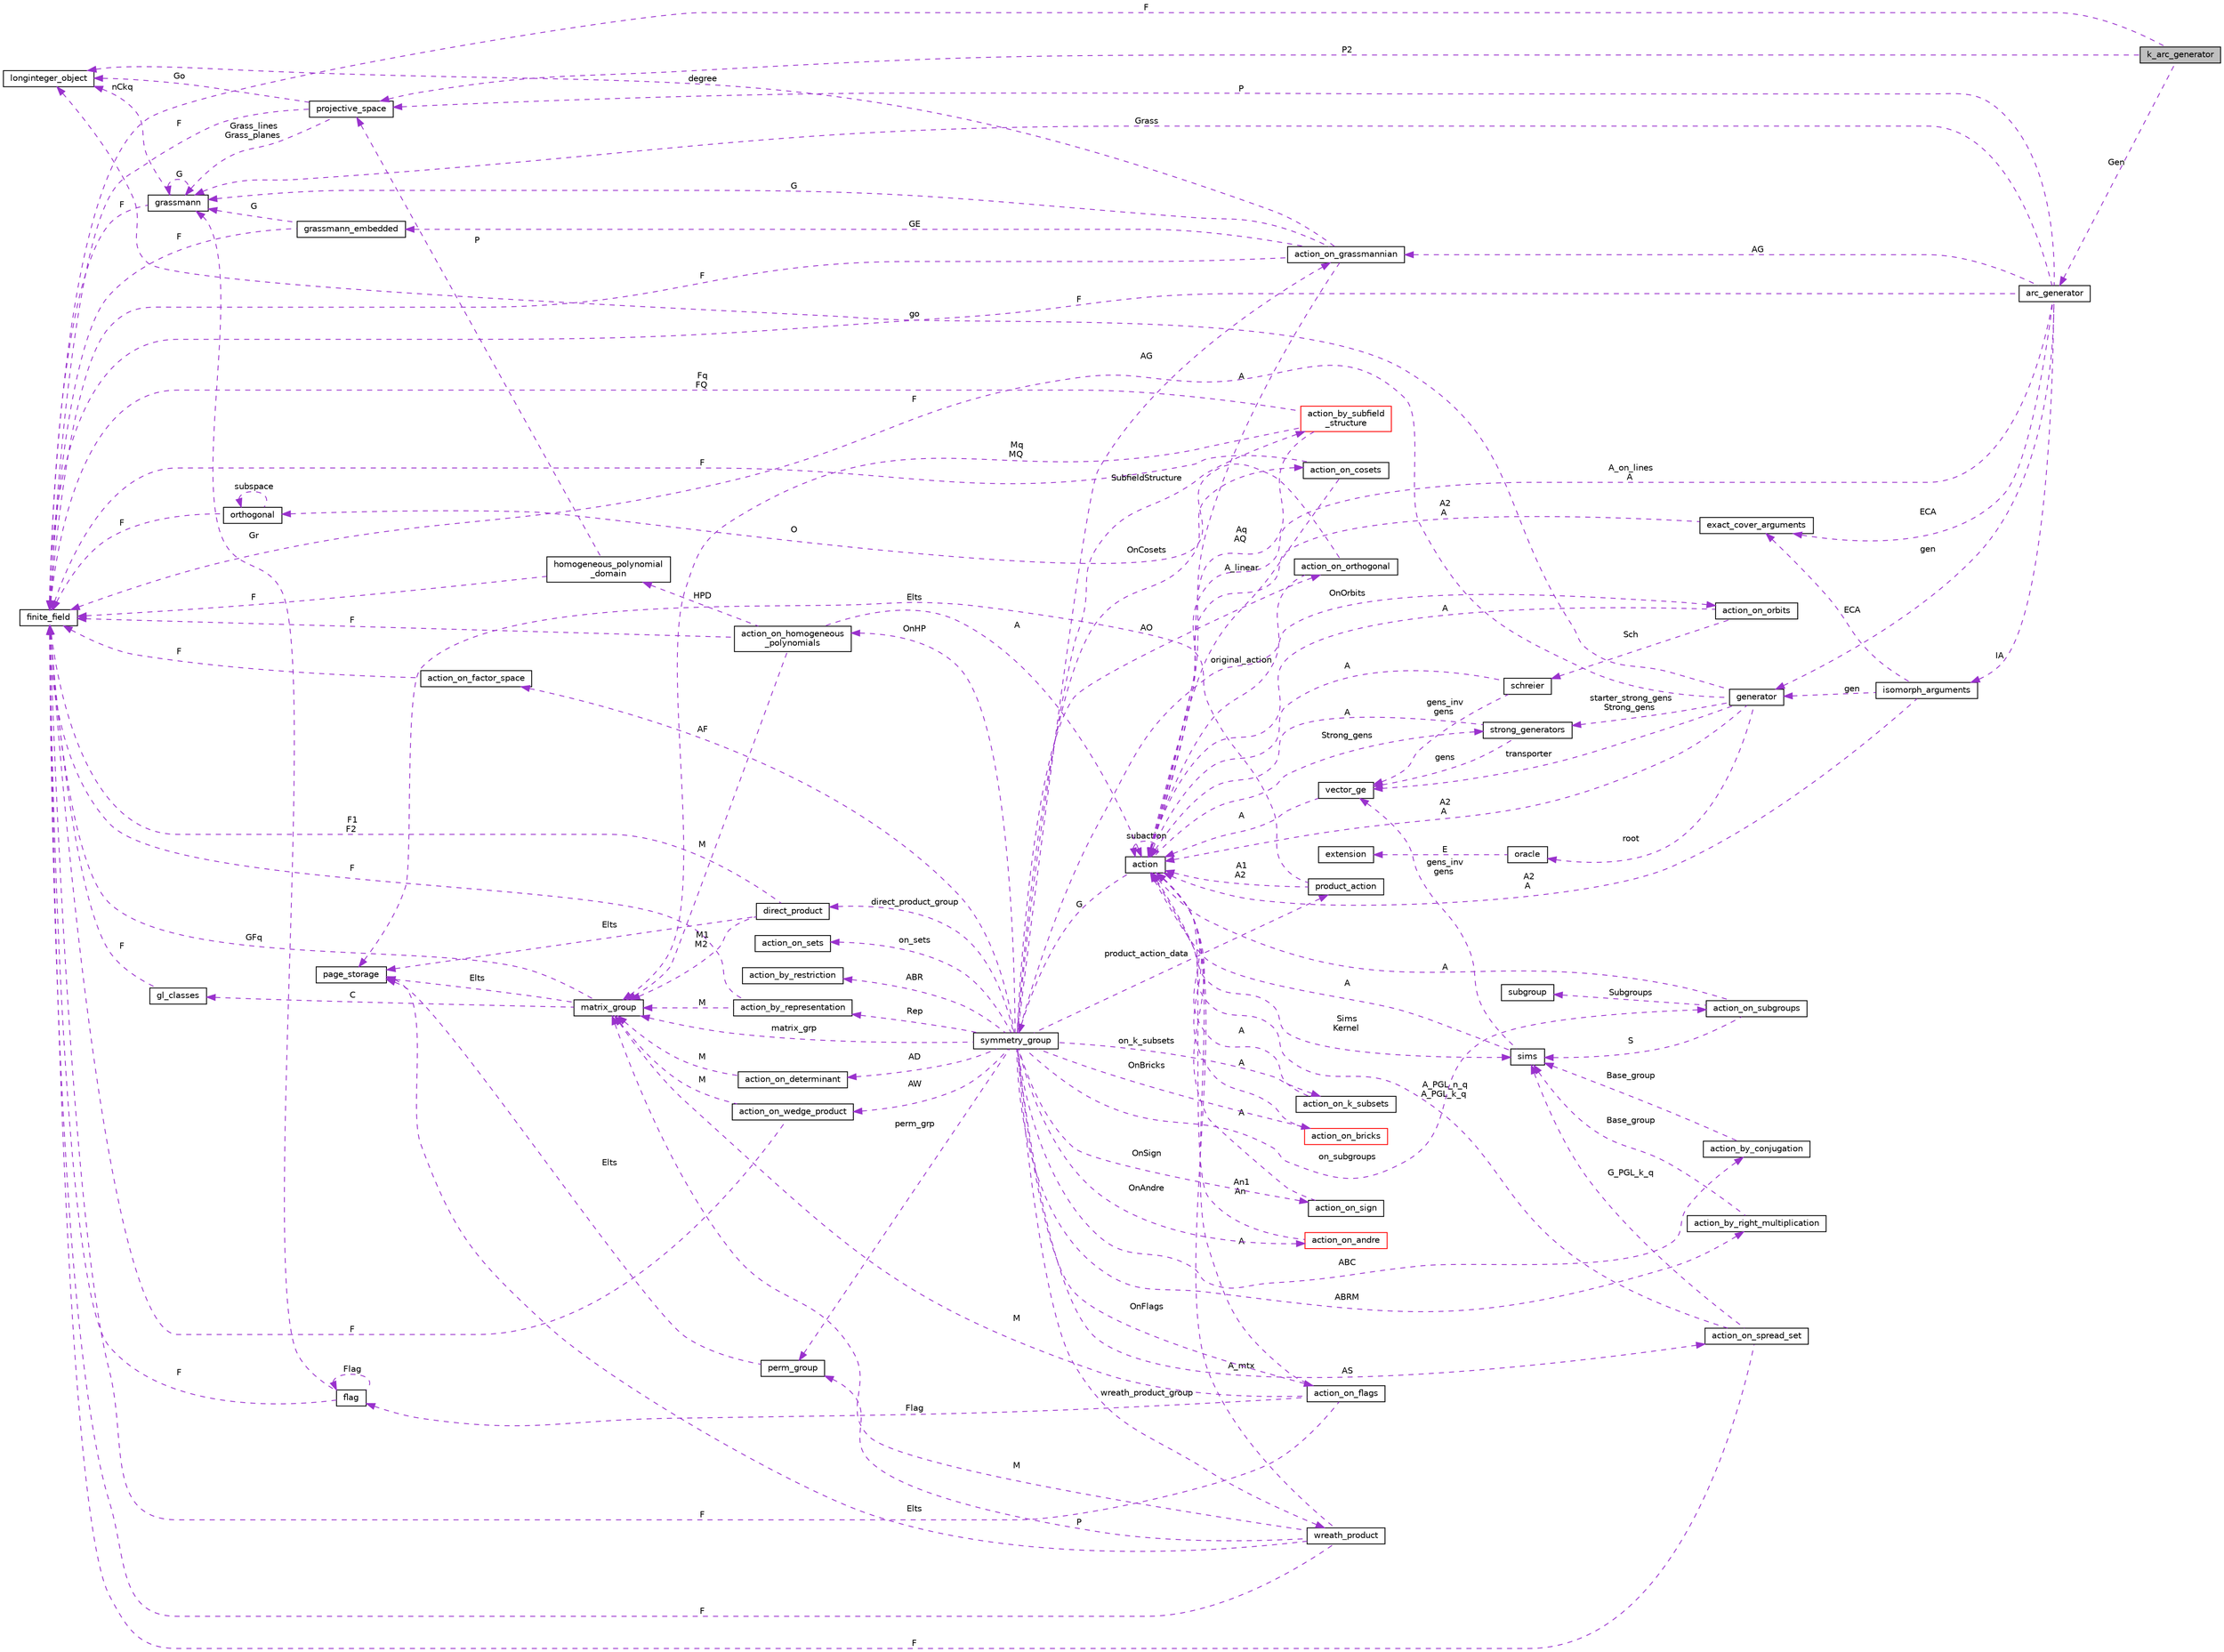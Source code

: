 digraph "k_arc_generator"
{
  edge [fontname="Helvetica",fontsize="10",labelfontname="Helvetica",labelfontsize="10"];
  node [fontname="Helvetica",fontsize="10",shape=record];
  rankdir="LR";
  Node1 [label="k_arc_generator",height=0.2,width=0.4,color="black", fillcolor="grey75", style="filled", fontcolor="black"];
  Node2 -> Node1 [dir="back",color="darkorchid3",fontsize="10",style="dashed",label=" P2" ,fontname="Helvetica"];
  Node2 [label="projective_space",height=0.2,width=0.4,color="black", fillcolor="white", style="filled",URL="$d2/d17/classprojective__space.html"];
  Node3 -> Node2 [dir="back",color="darkorchid3",fontsize="10",style="dashed",label=" Go" ,fontname="Helvetica"];
  Node3 [label="longinteger_object",height=0.2,width=0.4,color="black", fillcolor="white", style="filled",URL="$dd/d7e/classlonginteger__object.html"];
  Node4 -> Node2 [dir="back",color="darkorchid3",fontsize="10",style="dashed",label=" F" ,fontname="Helvetica"];
  Node4 [label="finite_field",height=0.2,width=0.4,color="black", fillcolor="white", style="filled",URL="$df/d5a/classfinite__field.html"];
  Node5 -> Node2 [dir="back",color="darkorchid3",fontsize="10",style="dashed",label=" Grass_lines\nGrass_planes" ,fontname="Helvetica"];
  Node5 [label="grassmann",height=0.2,width=0.4,color="black", fillcolor="white", style="filled",URL="$df/d02/classgrassmann.html"];
  Node3 -> Node5 [dir="back",color="darkorchid3",fontsize="10",style="dashed",label=" nCkq" ,fontname="Helvetica"];
  Node5 -> Node5 [dir="back",color="darkorchid3",fontsize="10",style="dashed",label=" G" ,fontname="Helvetica"];
  Node4 -> Node5 [dir="back",color="darkorchid3",fontsize="10",style="dashed",label=" F" ,fontname="Helvetica"];
  Node6 -> Node1 [dir="back",color="darkorchid3",fontsize="10",style="dashed",label=" Gen" ,fontname="Helvetica"];
  Node6 [label="arc_generator",height=0.2,width=0.4,color="black", fillcolor="white", style="filled",URL="$d4/d21/classarc__generator.html"];
  Node7 -> Node6 [dir="back",color="darkorchid3",fontsize="10",style="dashed",label=" gen" ,fontname="Helvetica"];
  Node7 [label="generator",height=0.2,width=0.4,color="black", fillcolor="white", style="filled",URL="$d7/d73/classgenerator.html"];
  Node3 -> Node7 [dir="back",color="darkorchid3",fontsize="10",style="dashed",label=" go" ,fontname="Helvetica"];
  Node8 -> Node7 [dir="back",color="darkorchid3",fontsize="10",style="dashed",label=" A2\nA" ,fontname="Helvetica"];
  Node8 [label="action",height=0.2,width=0.4,color="black", fillcolor="white", style="filled",URL="$d2/d86/classaction.html"];
  Node9 -> Node8 [dir="back",color="darkorchid3",fontsize="10",style="dashed",label=" G" ,fontname="Helvetica"];
  Node9 [label="symmetry_group",height=0.2,width=0.4,color="black", fillcolor="white", style="filled",URL="$dd/d3b/unionsymmetry__group.html"];
  Node10 -> Node9 [dir="back",color="darkorchid3",fontsize="10",style="dashed",label=" product_action_data" ,fontname="Helvetica"];
  Node10 [label="product_action",height=0.2,width=0.4,color="black", fillcolor="white", style="filled",URL="$d8/d74/classproduct__action.html"];
  Node11 -> Node10 [dir="back",color="darkorchid3",fontsize="10",style="dashed",label=" Elts" ,fontname="Helvetica"];
  Node11 [label="page_storage",height=0.2,width=0.4,color="black", fillcolor="white", style="filled",URL="$dc/d72/classpage__storage.html"];
  Node8 -> Node10 [dir="back",color="darkorchid3",fontsize="10",style="dashed",label=" A1\nA2" ,fontname="Helvetica"];
  Node12 -> Node9 [dir="back",color="darkorchid3",fontsize="10",style="dashed",label=" ABR" ,fontname="Helvetica"];
  Node12 [label="action_by_restriction",height=0.2,width=0.4,color="black", fillcolor="white", style="filled",URL="$d1/d7e/classaction__by__restriction.html"];
  Node13 -> Node9 [dir="back",color="darkorchid3",fontsize="10",style="dashed",label=" OnFlags" ,fontname="Helvetica"];
  Node13 [label="action_on_flags",height=0.2,width=0.4,color="black", fillcolor="white", style="filled",URL="$dd/dc4/classaction__on__flags.html"];
  Node8 -> Node13 [dir="back",color="darkorchid3",fontsize="10",style="dashed",label=" A" ,fontname="Helvetica"];
  Node14 -> Node13 [dir="back",color="darkorchid3",fontsize="10",style="dashed",label=" M" ,fontname="Helvetica"];
  Node14 [label="matrix_group",height=0.2,width=0.4,color="black", fillcolor="white", style="filled",URL="$d3/ded/classmatrix__group.html"];
  Node11 -> Node14 [dir="back",color="darkorchid3",fontsize="10",style="dashed",label=" Elts" ,fontname="Helvetica"];
  Node15 -> Node14 [dir="back",color="darkorchid3",fontsize="10",style="dashed",label=" C" ,fontname="Helvetica"];
  Node15 [label="gl_classes",height=0.2,width=0.4,color="black", fillcolor="white", style="filled",URL="$d6/dab/classgl__classes.html"];
  Node4 -> Node15 [dir="back",color="darkorchid3",fontsize="10",style="dashed",label=" F" ,fontname="Helvetica"];
  Node4 -> Node14 [dir="back",color="darkorchid3",fontsize="10",style="dashed",label=" GFq" ,fontname="Helvetica"];
  Node16 -> Node13 [dir="back",color="darkorchid3",fontsize="10",style="dashed",label=" Flag" ,fontname="Helvetica"];
  Node16 [label="flag",height=0.2,width=0.4,color="black", fillcolor="white", style="filled",URL="$d8/d06/classflag.html"];
  Node16 -> Node16 [dir="back",color="darkorchid3",fontsize="10",style="dashed",label=" Flag" ,fontname="Helvetica"];
  Node5 -> Node16 [dir="back",color="darkorchid3",fontsize="10",style="dashed",label=" Gr" ,fontname="Helvetica"];
  Node4 -> Node16 [dir="back",color="darkorchid3",fontsize="10",style="dashed",label=" F" ,fontname="Helvetica"];
  Node4 -> Node13 [dir="back",color="darkorchid3",fontsize="10",style="dashed",label=" F" ,fontname="Helvetica"];
  Node17 -> Node9 [dir="back",color="darkorchid3",fontsize="10",style="dashed",label=" AW" ,fontname="Helvetica"];
  Node17 [label="action_on_wedge_product",height=0.2,width=0.4,color="black", fillcolor="white", style="filled",URL="$d0/deb/classaction__on__wedge__product.html"];
  Node14 -> Node17 [dir="back",color="darkorchid3",fontsize="10",style="dashed",label=" M" ,fontname="Helvetica"];
  Node4 -> Node17 [dir="back",color="darkorchid3",fontsize="10",style="dashed",label=" F" ,fontname="Helvetica"];
  Node18 -> Node9 [dir="back",color="darkorchid3",fontsize="10",style="dashed",label=" AF" ,fontname="Helvetica"];
  Node18 [label="action_on_factor_space",height=0.2,width=0.4,color="black", fillcolor="white", style="filled",URL="$d5/d25/classaction__on__factor__space.html"];
  Node4 -> Node18 [dir="back",color="darkorchid3",fontsize="10",style="dashed",label=" F" ,fontname="Helvetica"];
  Node19 -> Node9 [dir="back",color="darkorchid3",fontsize="10",style="dashed",label=" OnCosets" ,fontname="Helvetica"];
  Node19 [label="action_on_cosets",height=0.2,width=0.4,color="black", fillcolor="white", style="filled",URL="$d3/d72/classaction__on__cosets.html"];
  Node8 -> Node19 [dir="back",color="darkorchid3",fontsize="10",style="dashed",label=" A_linear" ,fontname="Helvetica"];
  Node4 -> Node19 [dir="back",color="darkorchid3",fontsize="10",style="dashed",label=" F" ,fontname="Helvetica"];
  Node20 -> Node9 [dir="back",color="darkorchid3",fontsize="10",style="dashed",label=" AO" ,fontname="Helvetica"];
  Node20 [label="action_on_orthogonal",height=0.2,width=0.4,color="black", fillcolor="white", style="filled",URL="$dc/d87/classaction__on__orthogonal.html"];
  Node8 -> Node20 [dir="back",color="darkorchid3",fontsize="10",style="dashed",label=" original_action" ,fontname="Helvetica"];
  Node21 -> Node20 [dir="back",color="darkorchid3",fontsize="10",style="dashed",label=" O" ,fontname="Helvetica"];
  Node21 [label="orthogonal",height=0.2,width=0.4,color="black", fillcolor="white", style="filled",URL="$d7/daa/classorthogonal.html"];
  Node21 -> Node21 [dir="back",color="darkorchid3",fontsize="10",style="dashed",label=" subspace" ,fontname="Helvetica"];
  Node4 -> Node21 [dir="back",color="darkorchid3",fontsize="10",style="dashed",label=" F" ,fontname="Helvetica"];
  Node22 -> Node9 [dir="back",color="darkorchid3",fontsize="10",style="dashed",label=" AG" ,fontname="Helvetica"];
  Node22 [label="action_on_grassmannian",height=0.2,width=0.4,color="black", fillcolor="white", style="filled",URL="$d9/ddf/classaction__on__grassmannian.html"];
  Node3 -> Node22 [dir="back",color="darkorchid3",fontsize="10",style="dashed",label=" degree" ,fontname="Helvetica"];
  Node23 -> Node22 [dir="back",color="darkorchid3",fontsize="10",style="dashed",label=" GE" ,fontname="Helvetica"];
  Node23 [label="grassmann_embedded",height=0.2,width=0.4,color="black", fillcolor="white", style="filled",URL="$d4/dda/classgrassmann__embedded.html"];
  Node5 -> Node23 [dir="back",color="darkorchid3",fontsize="10",style="dashed",label=" G" ,fontname="Helvetica"];
  Node4 -> Node23 [dir="back",color="darkorchid3",fontsize="10",style="dashed",label=" F" ,fontname="Helvetica"];
  Node8 -> Node22 [dir="back",color="darkorchid3",fontsize="10",style="dashed",label=" A" ,fontname="Helvetica"];
  Node5 -> Node22 [dir="back",color="darkorchid3",fontsize="10",style="dashed",label=" G" ,fontname="Helvetica"];
  Node4 -> Node22 [dir="back",color="darkorchid3",fontsize="10",style="dashed",label=" F" ,fontname="Helvetica"];
  Node24 -> Node9 [dir="back",color="darkorchid3",fontsize="10",style="dashed",label=" OnHP" ,fontname="Helvetica"];
  Node24 [label="action_on_homogeneous\l_polynomials",height=0.2,width=0.4,color="black", fillcolor="white", style="filled",URL="$d5/dd4/classaction__on__homogeneous__polynomials.html"];
  Node8 -> Node24 [dir="back",color="darkorchid3",fontsize="10",style="dashed",label=" A" ,fontname="Helvetica"];
  Node14 -> Node24 [dir="back",color="darkorchid3",fontsize="10",style="dashed",label=" M" ,fontname="Helvetica"];
  Node4 -> Node24 [dir="back",color="darkorchid3",fontsize="10",style="dashed",label=" F" ,fontname="Helvetica"];
  Node25 -> Node24 [dir="back",color="darkorchid3",fontsize="10",style="dashed",label=" HPD" ,fontname="Helvetica"];
  Node25 [label="homogeneous_polynomial\l_domain",height=0.2,width=0.4,color="black", fillcolor="white", style="filled",URL="$d2/da7/classhomogeneous__polynomial__domain.html"];
  Node2 -> Node25 [dir="back",color="darkorchid3",fontsize="10",style="dashed",label=" P" ,fontname="Helvetica"];
  Node4 -> Node25 [dir="back",color="darkorchid3",fontsize="10",style="dashed",label=" F" ,fontname="Helvetica"];
  Node26 -> Node9 [dir="back",color="darkorchid3",fontsize="10",style="dashed",label=" OnOrbits" ,fontname="Helvetica"];
  Node26 [label="action_on_orbits",height=0.2,width=0.4,color="black", fillcolor="white", style="filled",URL="$da/d89/classaction__on__orbits.html"];
  Node8 -> Node26 [dir="back",color="darkorchid3",fontsize="10",style="dashed",label=" A" ,fontname="Helvetica"];
  Node27 -> Node26 [dir="back",color="darkorchid3",fontsize="10",style="dashed",label=" Sch" ,fontname="Helvetica"];
  Node27 [label="schreier",height=0.2,width=0.4,color="black", fillcolor="white", style="filled",URL="$d3/dd6/classschreier.html"];
  Node8 -> Node27 [dir="back",color="darkorchid3",fontsize="10",style="dashed",label=" A" ,fontname="Helvetica"];
  Node28 -> Node27 [dir="back",color="darkorchid3",fontsize="10",style="dashed",label=" gens_inv\ngens" ,fontname="Helvetica"];
  Node28 [label="vector_ge",height=0.2,width=0.4,color="black", fillcolor="white", style="filled",URL="$d4/d6e/classvector__ge.html"];
  Node8 -> Node28 [dir="back",color="darkorchid3",fontsize="10",style="dashed",label=" A" ,fontname="Helvetica"];
  Node29 -> Node9 [dir="back",color="darkorchid3",fontsize="10",style="dashed",label=" AD" ,fontname="Helvetica"];
  Node29 [label="action_on_determinant",height=0.2,width=0.4,color="black", fillcolor="white", style="filled",URL="$d4/d32/classaction__on__determinant.html"];
  Node14 -> Node29 [dir="back",color="darkorchid3",fontsize="10",style="dashed",label=" M" ,fontname="Helvetica"];
  Node30 -> Node9 [dir="back",color="darkorchid3",fontsize="10",style="dashed",label=" on_k_subsets" ,fontname="Helvetica"];
  Node30 [label="action_on_k_subsets",height=0.2,width=0.4,color="black", fillcolor="white", style="filled",URL="$d3/d04/classaction__on__k__subsets.html"];
  Node8 -> Node30 [dir="back",color="darkorchid3",fontsize="10",style="dashed",label=" A" ,fontname="Helvetica"];
  Node31 -> Node9 [dir="back",color="darkorchid3",fontsize="10",style="dashed",label=" wreath_product_group" ,fontname="Helvetica"];
  Node31 [label="wreath_product",height=0.2,width=0.4,color="black", fillcolor="white", style="filled",URL="$d8/dfa/classwreath__product.html"];
  Node11 -> Node31 [dir="back",color="darkorchid3",fontsize="10",style="dashed",label=" Elts" ,fontname="Helvetica"];
  Node8 -> Node31 [dir="back",color="darkorchid3",fontsize="10",style="dashed",label=" A_mtx" ,fontname="Helvetica"];
  Node14 -> Node31 [dir="back",color="darkorchid3",fontsize="10",style="dashed",label=" M" ,fontname="Helvetica"];
  Node32 -> Node31 [dir="back",color="darkorchid3",fontsize="10",style="dashed",label=" P" ,fontname="Helvetica"];
  Node32 [label="perm_group",height=0.2,width=0.4,color="black", fillcolor="white", style="filled",URL="$df/d0a/classperm__group.html"];
  Node11 -> Node32 [dir="back",color="darkorchid3",fontsize="10",style="dashed",label=" Elts" ,fontname="Helvetica"];
  Node4 -> Node31 [dir="back",color="darkorchid3",fontsize="10",style="dashed",label=" F" ,fontname="Helvetica"];
  Node33 -> Node9 [dir="back",color="darkorchid3",fontsize="10",style="dashed",label=" on_subgroups" ,fontname="Helvetica"];
  Node33 [label="action_on_subgroups",height=0.2,width=0.4,color="black", fillcolor="white", style="filled",URL="$d6/da4/classaction__on__subgroups.html"];
  Node34 -> Node33 [dir="back",color="darkorchid3",fontsize="10",style="dashed",label=" Subgroups" ,fontname="Helvetica"];
  Node34 [label="subgroup",height=0.2,width=0.4,color="black", fillcolor="white", style="filled",URL="$d0/d0a/classsubgroup.html"];
  Node8 -> Node33 [dir="back",color="darkorchid3",fontsize="10",style="dashed",label=" A" ,fontname="Helvetica"];
  Node35 -> Node33 [dir="back",color="darkorchid3",fontsize="10",style="dashed",label=" S" ,fontname="Helvetica"];
  Node35 [label="sims",height=0.2,width=0.4,color="black", fillcolor="white", style="filled",URL="$d9/df3/classsims.html"];
  Node8 -> Node35 [dir="back",color="darkorchid3",fontsize="10",style="dashed",label=" A" ,fontname="Helvetica"];
  Node28 -> Node35 [dir="back",color="darkorchid3",fontsize="10",style="dashed",label=" gens_inv\ngens" ,fontname="Helvetica"];
  Node14 -> Node9 [dir="back",color="darkorchid3",fontsize="10",style="dashed",label=" matrix_grp" ,fontname="Helvetica"];
  Node36 -> Node9 [dir="back",color="darkorchid3",fontsize="10",style="dashed",label=" ABRM" ,fontname="Helvetica"];
  Node36 [label="action_by_right_multiplication",height=0.2,width=0.4,color="black", fillcolor="white", style="filled",URL="$d5/daa/classaction__by__right__multiplication.html"];
  Node35 -> Node36 [dir="back",color="darkorchid3",fontsize="10",style="dashed",label=" Base_group" ,fontname="Helvetica"];
  Node37 -> Node9 [dir="back",color="darkorchid3",fontsize="10",style="dashed",label=" direct_product_group" ,fontname="Helvetica"];
  Node37 [label="direct_product",height=0.2,width=0.4,color="black", fillcolor="white", style="filled",URL="$dc/daf/classdirect__product.html"];
  Node11 -> Node37 [dir="back",color="darkorchid3",fontsize="10",style="dashed",label=" Elts" ,fontname="Helvetica"];
  Node14 -> Node37 [dir="back",color="darkorchid3",fontsize="10",style="dashed",label=" M1\nM2" ,fontname="Helvetica"];
  Node4 -> Node37 [dir="back",color="darkorchid3",fontsize="10",style="dashed",label=" F1\nF2" ,fontname="Helvetica"];
  Node38 -> Node9 [dir="back",color="darkorchid3",fontsize="10",style="dashed",label=" OnBricks" ,fontname="Helvetica"];
  Node38 [label="action_on_bricks",height=0.2,width=0.4,color="red", fillcolor="white", style="filled",URL="$de/d56/classaction__on__bricks.html"];
  Node8 -> Node38 [dir="back",color="darkorchid3",fontsize="10",style="dashed",label=" A" ,fontname="Helvetica"];
  Node40 -> Node9 [dir="back",color="darkorchid3",fontsize="10",style="dashed",label=" ABC" ,fontname="Helvetica"];
  Node40 [label="action_by_conjugation",height=0.2,width=0.4,color="black", fillcolor="white", style="filled",URL="$d3/dda/classaction__by__conjugation.html"];
  Node35 -> Node40 [dir="back",color="darkorchid3",fontsize="10",style="dashed",label=" Base_group" ,fontname="Helvetica"];
  Node41 -> Node9 [dir="back",color="darkorchid3",fontsize="10",style="dashed",label=" OnSign" ,fontname="Helvetica"];
  Node41 [label="action_on_sign",height=0.2,width=0.4,color="black", fillcolor="white", style="filled",URL="$da/d06/classaction__on__sign.html"];
  Node8 -> Node41 [dir="back",color="darkorchid3",fontsize="10",style="dashed",label=" A" ,fontname="Helvetica"];
  Node42 -> Node9 [dir="back",color="darkorchid3",fontsize="10",style="dashed",label=" SubfieldStructure" ,fontname="Helvetica"];
  Node42 [label="action_by_subfield\l_structure",height=0.2,width=0.4,color="red", fillcolor="white", style="filled",URL="$dd/d67/classaction__by__subfield__structure.html"];
  Node8 -> Node42 [dir="back",color="darkorchid3",fontsize="10",style="dashed",label=" Aq\nAQ" ,fontname="Helvetica"];
  Node14 -> Node42 [dir="back",color="darkorchid3",fontsize="10",style="dashed",label=" Mq\nMQ" ,fontname="Helvetica"];
  Node4 -> Node42 [dir="back",color="darkorchid3",fontsize="10",style="dashed",label=" Fq\nFQ" ,fontname="Helvetica"];
  Node44 -> Node9 [dir="back",color="darkorchid3",fontsize="10",style="dashed",label=" on_sets" ,fontname="Helvetica"];
  Node44 [label="action_on_sets",height=0.2,width=0.4,color="black", fillcolor="white", style="filled",URL="$da/d37/classaction__on__sets.html"];
  Node32 -> Node9 [dir="back",color="darkorchid3",fontsize="10",style="dashed",label=" perm_grp" ,fontname="Helvetica"];
  Node45 -> Node9 [dir="back",color="darkorchid3",fontsize="10",style="dashed",label=" Rep" ,fontname="Helvetica"];
  Node45 [label="action_by_representation",height=0.2,width=0.4,color="black", fillcolor="white", style="filled",URL="$d1/d9d/classaction__by__representation.html"];
  Node14 -> Node45 [dir="back",color="darkorchid3",fontsize="10",style="dashed",label=" M" ,fontname="Helvetica"];
  Node4 -> Node45 [dir="back",color="darkorchid3",fontsize="10",style="dashed",label=" F" ,fontname="Helvetica"];
  Node46 -> Node9 [dir="back",color="darkorchid3",fontsize="10",style="dashed",label=" AS" ,fontname="Helvetica"];
  Node46 [label="action_on_spread_set",height=0.2,width=0.4,color="black", fillcolor="white", style="filled",URL="$d2/d7a/classaction__on__spread__set.html"];
  Node8 -> Node46 [dir="back",color="darkorchid3",fontsize="10",style="dashed",label=" A_PGL_n_q\nA_PGL_k_q" ,fontname="Helvetica"];
  Node35 -> Node46 [dir="back",color="darkorchid3",fontsize="10",style="dashed",label=" G_PGL_k_q" ,fontname="Helvetica"];
  Node4 -> Node46 [dir="back",color="darkorchid3",fontsize="10",style="dashed",label=" F" ,fontname="Helvetica"];
  Node47 -> Node9 [dir="back",color="darkorchid3",fontsize="10",style="dashed",label=" OnAndre" ,fontname="Helvetica"];
  Node47 [label="action_on_andre",height=0.2,width=0.4,color="red", fillcolor="white", style="filled",URL="$da/d32/classaction__on__andre.html"];
  Node8 -> Node47 [dir="back",color="darkorchid3",fontsize="10",style="dashed",label=" An1\nAn" ,fontname="Helvetica"];
  Node8 -> Node8 [dir="back",color="darkorchid3",fontsize="10",style="dashed",label=" subaction" ,fontname="Helvetica"];
  Node49 -> Node8 [dir="back",color="darkorchid3",fontsize="10",style="dashed",label=" Strong_gens" ,fontname="Helvetica"];
  Node49 [label="strong_generators",height=0.2,width=0.4,color="black", fillcolor="white", style="filled",URL="$dc/d09/classstrong__generators.html"];
  Node8 -> Node49 [dir="back",color="darkorchid3",fontsize="10",style="dashed",label=" A" ,fontname="Helvetica"];
  Node28 -> Node49 [dir="back",color="darkorchid3",fontsize="10",style="dashed",label=" gens" ,fontname="Helvetica"];
  Node35 -> Node8 [dir="back",color="darkorchid3",fontsize="10",style="dashed",label=" Sims\nKernel" ,fontname="Helvetica"];
  Node28 -> Node7 [dir="back",color="darkorchid3",fontsize="10",style="dashed",label=" transporter" ,fontname="Helvetica"];
  Node49 -> Node7 [dir="back",color="darkorchid3",fontsize="10",style="dashed",label=" starter_strong_gens\nStrong_gens" ,fontname="Helvetica"];
  Node4 -> Node7 [dir="back",color="darkorchid3",fontsize="10",style="dashed",label=" F" ,fontname="Helvetica"];
  Node50 -> Node7 [dir="back",color="darkorchid3",fontsize="10",style="dashed",label=" root" ,fontname="Helvetica"];
  Node50 [label="oracle",height=0.2,width=0.4,color="black", fillcolor="white", style="filled",URL="$d7/da7/classoracle.html"];
  Node51 -> Node50 [dir="back",color="darkorchid3",fontsize="10",style="dashed",label=" E" ,fontname="Helvetica"];
  Node51 [label="extension",height=0.2,width=0.4,color="black", fillcolor="white", style="filled",URL="$df/d82/classextension.html"];
  Node22 -> Node6 [dir="back",color="darkorchid3",fontsize="10",style="dashed",label=" AG" ,fontname="Helvetica"];
  Node8 -> Node6 [dir="back",color="darkorchid3",fontsize="10",style="dashed",label=" A_on_lines\nA" ,fontname="Helvetica"];
  Node52 -> Node6 [dir="back",color="darkorchid3",fontsize="10",style="dashed",label=" ECA" ,fontname="Helvetica"];
  Node52 [label="exact_cover_arguments",height=0.2,width=0.4,color="black", fillcolor="white", style="filled",URL="$d3/dae/classexact__cover__arguments.html"];
  Node8 -> Node52 [dir="back",color="darkorchid3",fontsize="10",style="dashed",label=" A2\nA" ,fontname="Helvetica"];
  Node53 -> Node6 [dir="back",color="darkorchid3",fontsize="10",style="dashed",label=" IA" ,fontname="Helvetica"];
  Node53 [label="isomorph_arguments",height=0.2,width=0.4,color="black", fillcolor="white", style="filled",URL="$d5/de4/classisomorph__arguments.html"];
  Node7 -> Node53 [dir="back",color="darkorchid3",fontsize="10",style="dashed",label=" gen" ,fontname="Helvetica"];
  Node8 -> Node53 [dir="back",color="darkorchid3",fontsize="10",style="dashed",label=" A2\nA" ,fontname="Helvetica"];
  Node52 -> Node53 [dir="back",color="darkorchid3",fontsize="10",style="dashed",label=" ECA" ,fontname="Helvetica"];
  Node2 -> Node6 [dir="back",color="darkorchid3",fontsize="10",style="dashed",label=" P" ,fontname="Helvetica"];
  Node5 -> Node6 [dir="back",color="darkorchid3",fontsize="10",style="dashed",label=" Grass" ,fontname="Helvetica"];
  Node4 -> Node6 [dir="back",color="darkorchid3",fontsize="10",style="dashed",label=" F" ,fontname="Helvetica"];
  Node4 -> Node1 [dir="back",color="darkorchid3",fontsize="10",style="dashed",label=" F" ,fontname="Helvetica"];
}
